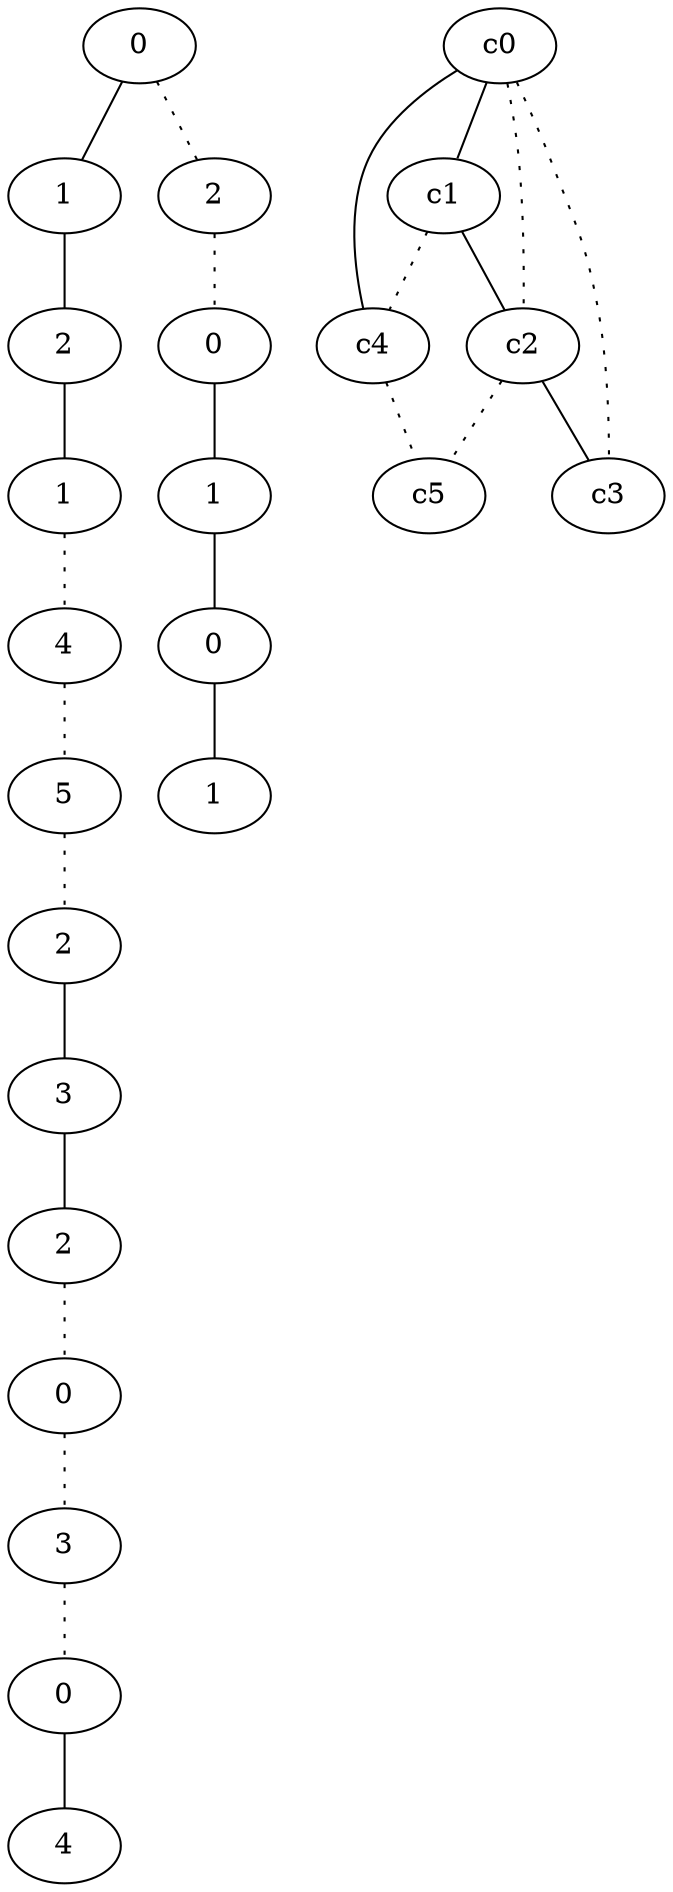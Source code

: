 graph {
a0[label=0];
a1[label=1];
a2[label=2];
a3[label=1];
a4[label=4];
a5[label=5];
a6[label=2];
a7[label=3];
a8[label=2];
a9[label=0];
a10[label=3];
a11[label=0];
a12[label=4];
a13[label=2];
a14[label=0];
a15[label=1];
a16[label=0];
a17[label=1];
a0 -- a1;
a0 -- a13 [style=dotted];
a1 -- a2;
a2 -- a3;
a3 -- a4 [style=dotted];
a4 -- a5 [style=dotted];
a5 -- a6 [style=dotted];
a6 -- a7;
a7 -- a8;
a8 -- a9 [style=dotted];
a9 -- a10 [style=dotted];
a10 -- a11 [style=dotted];
a11 -- a12;
a13 -- a14 [style=dotted];
a14 -- a15;
a15 -- a16;
a16 -- a17;
c0 -- c1;
c0 -- c2 [style=dotted];
c0 -- c3 [style=dotted];
c0 -- c4;
c1 -- c2;
c1 -- c4 [style=dotted];
c2 -- c3;
c2 -- c5 [style=dotted];
c4 -- c5 [style=dotted];
}
